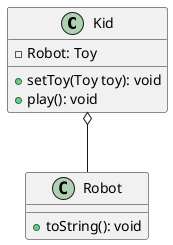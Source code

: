@startuml
class Kid {
  -Robot: Toy
  +setToy(Toy toy): void
  +play(): void
}

class Robot {
  +toString(): void
}

Kid o-- Robot
@enduml